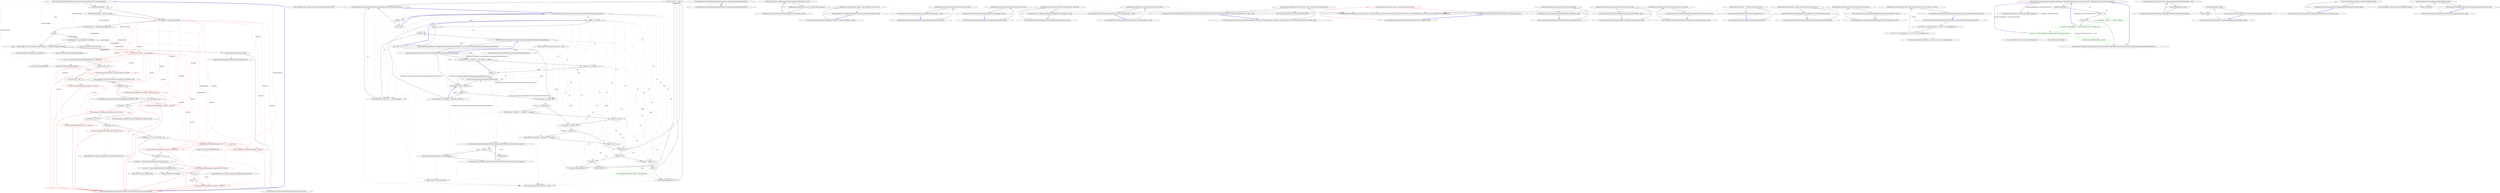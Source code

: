 digraph  {
n0 [cluster="Humanizer.DateHumanizeExtensions.Humanize(System.DateTime, bool, System.DateTime?)", label="Entry Humanizer.DateHumanizeExtensions.Humanize(System.DateTime, bool, System.DateTime?)", span="18-18"];
n1 [cluster="Humanizer.DateHumanizeExtensions.Humanize(System.DateTime, bool, System.DateTime?)", label="dateToCompareAgainst == null", span="20-20"];
n4 [cluster="Humanizer.DateHumanizeExtensions.Humanize(System.DateTime, bool, System.DateTime?)", label="var comparisonBase = dateToCompareAgainst.Value", span="24-24"];
n5 [cluster="Humanizer.DateHumanizeExtensions.Humanize(System.DateTime, bool, System.DateTime?)", label="!utcDate", span="26-26"];
n7 [cluster="Humanizer.DateHumanizeExtensions.Humanize(System.DateTime, bool, System.DateTime?)", label="input <= comparisonBase && comparisonBase.Subtract(input) < TimeSpan.FromMilliseconds(500)", span="29-29"];
n9 [cluster="Humanizer.DateHumanizeExtensions.Humanize(System.DateTime, bool, System.DateTime?)", color=red, community=0, label="2: var isFuture = input > comparisonBase", span="32-32"];
n10 [cluster="Humanizer.DateHumanizeExtensions.Humanize(System.DateTime, bool, System.DateTime?)", label="var ts = new TimeSpan(Math.Abs(comparisonBase.Ticks - input.Ticks))", span="33-33"];
n26 [cluster="Humanizer.DateHumanizeExtensions.Humanize(System.DateTime, bool, System.DateTime?)", color=red, community=0, label="8: comparisonBase.Date.AddMonths(isFuture ? 1 : -1) == input.Date", span="58-58"];
n2 [cluster="Humanizer.DateHumanizeExtensions.Humanize(System.DateTime, bool, System.DateTime?)", label="dateToCompareAgainst = DateTime.UtcNow", span="21-21"];
n3 [cluster="Humanizer.DateHumanizeExtensions.Humanize(System.DateTime, bool, System.DateTime?)", label="var formatter = Configurator.Formatter", span="23-23"];
n8 [cluster="Humanizer.DateHumanizeExtensions.Humanize(System.DateTime, bool, System.DateTime?)", label="return formatter.DateHumanize_Now();", span="30-30"];
n12 [cluster="Humanizer.DateHumanizeExtensions.Humanize(System.DateTime, bool, System.DateTime?)", color=red, community=0, label="2: return formatter.DateHumanize_Seconds(ts.Seconds, isFuture);", span="36-36"];
n14 [cluster="Humanizer.DateHumanizeExtensions.Humanize(System.DateTime, bool, System.DateTime?)", color=red, community=0, label="2: return formatter.DateHumanize_Minutes(1, isFuture);", span="39-39"];
n16 [cluster="Humanizer.DateHumanizeExtensions.Humanize(System.DateTime, bool, System.DateTime?)", color=red, community=0, label="8: return formatter.DateHumanize_Minutes(ts.Minutes, isFuture);", span="42-42"];
n18 [cluster="Humanizer.DateHumanizeExtensions.Humanize(System.DateTime, bool, System.DateTime?)", color=red, community=0, label="2: return formatter.DateHumanize_Hours(1, isFuture);", span="45-45"];
n20 [cluster="Humanizer.DateHumanizeExtensions.Humanize(System.DateTime, bool, System.DateTime?)", color=red, community=0, label="2: return formatter.DateHumanize_Hours(ts.Hours, isFuture);", span="48-48"];
n22 [cluster="Humanizer.DateHumanizeExtensions.Humanize(System.DateTime, bool, System.DateTime?)", color=red, community=0, label="2: return formatter.DateHumanize_Days(1, isFuture);", span="51-51"];
n24 [cluster="Humanizer.DateHumanizeExtensions.Humanize(System.DateTime, bool, System.DateTime?)", color=red, community=0, label="8: return formatter.DateHumanize_Days(ts.Days, isFuture);", span="54-54"];
n27 [cluster="Humanizer.DateHumanizeExtensions.Humanize(System.DateTime, bool, System.DateTime?)", color=red, community=0, label="2: return formatter.DateHumanize_Months(1, isFuture);", span="59-59"];
n28 [cluster="Humanizer.DateHumanizeExtensions.Humanize(System.DateTime, bool, System.DateTime?)", color=red, community=0, label="8: return formatter.DateHumanize_Days(ts.Days, isFuture);", span="61-61"];
n31 [cluster="Humanizer.DateHumanizeExtensions.Humanize(System.DateTime, bool, System.DateTime?)", color=red, community=0, label="2: return formatter.DateHumanize_Months(months, isFuture);", span="67-67"];
n35 [cluster="Humanizer.DateHumanizeExtensions.Humanize(System.DateTime, bool, System.DateTime?)", color=red, community=0, label="2: return formatter.DateHumanize_Years(years, isFuture);", span="72-72"];
n6 [cluster="Humanizer.DateHumanizeExtensions.Humanize(System.DateTime, bool, System.DateTime?)", label="comparisonBase = comparisonBase.ToLocalTime()", span="27-27"];
n37 [cluster="System.DateTime.ToLocalTime()", label="Entry System.DateTime.ToLocalTime()", span="0-0"];
n38 [cluster="System.DateTime.Subtract(System.DateTime)", label="Entry System.DateTime.Subtract(System.DateTime)", span="0-0"];
n39 [cluster="System.TimeSpan.FromMilliseconds(double)", label="Entry System.TimeSpan.FromMilliseconds(double)", span="0-0"];
n11 [cluster="Humanizer.DateHumanizeExtensions.Humanize(System.DateTime, bool, System.DateTime?)", label="ts.TotalSeconds < 60", span="35-35"];
n41 [cluster="System.TimeSpan.TimeSpan(long)", label="Entry System.TimeSpan.TimeSpan(long)", span="0-0"];
n42 [cluster="System.Math.Abs(long)", label="Entry System.Math.Abs(long)", span="0-0"];
n13 [cluster="Humanizer.DateHumanizeExtensions.Humanize(System.DateTime, bool, System.DateTime?)", label="ts.TotalSeconds < 120", span="38-38"];
n15 [cluster="Humanizer.DateHumanizeExtensions.Humanize(System.DateTime, bool, System.DateTime?)", label="ts.TotalMinutes < 45", span="41-41"];
n17 [cluster="Humanizer.DateHumanizeExtensions.Humanize(System.DateTime, bool, System.DateTime?)", label="ts.TotalMinutes < 90", span="44-44"];
n19 [cluster="Humanizer.DateHumanizeExtensions.Humanize(System.DateTime, bool, System.DateTime?)", label="ts.TotalHours < 24", span="47-47"];
n21 [cluster="Humanizer.DateHumanizeExtensions.Humanize(System.DateTime, bool, System.DateTime?)", label="ts.TotalHours < 48", span="50-50"];
n23 [cluster="Humanizer.DateHumanizeExtensions.Humanize(System.DateTime, bool, System.DateTime?)", label="ts.TotalDays < 28", span="53-53"];
n25 [cluster="Humanizer.DateHumanizeExtensions.Humanize(System.DateTime, bool, System.DateTime?)", label="ts.TotalDays >= 28 && ts.TotalDays < 30", span="56-56"];
n29 [cluster="Humanizer.DateHumanizeExtensions.Humanize(System.DateTime, bool, System.DateTime?)", label="ts.TotalDays < 345", span="64-64"];
n47 [cluster="System.DateTime.AddMonths(int)", label="Entry System.DateTime.AddMonths(int)", span="0-0"];
n30 [cluster="Humanizer.DateHumanizeExtensions.Humanize(System.DateTime, bool, System.DateTime?)", label="int months = Convert.ToInt32(Math.Floor(ts.TotalDays / 29.5))", span="66-66"];
n32 [cluster="Humanizer.DateHumanizeExtensions.Humanize(System.DateTime, bool, System.DateTime?)", label="int years = Convert.ToInt32(Math.Floor(ts.TotalDays / 365))", span="70-70"];
n49 [cluster="System.Math.Floor(double)", label="Entry System.Math.Floor(double)", span="0-0"];
n50 [cluster="System.Convert.ToInt32(double)", label="Entry System.Convert.ToInt32(double)", span="0-0"];
n33 [cluster="Humanizer.DateHumanizeExtensions.Humanize(System.DateTime, bool, System.DateTime?)", label="years == 0", span="71-71"];
n34 [cluster="Humanizer.DateHumanizeExtensions.Humanize(System.DateTime, bool, System.DateTime?)", label="years = 1", span="71-71"];
n36 [cluster="Humanizer.DateHumanizeExtensions.Humanize(System.DateTime, bool, System.DateTime?)", label="Exit Humanizer.DateHumanizeExtensions.Humanize(System.DateTime, bool, System.DateTime?)", span="18-18"];
n45 [cluster="Humanizer.Localisation.IFormatter.DateHumanize_Hours(int, bool)", label="Entry Humanizer.Localisation.IFormatter.DateHumanize_Hours(int, bool)", span="12-12"];
n44 [cluster="Humanizer.Localisation.IFormatter.DateHumanize_Minutes(int, bool)", label="Entry Humanizer.Localisation.IFormatter.DateHumanize_Minutes(int, bool)", span="11-11"];
n40 [cluster="Humanizer.Localisation.IFormatter.DateHumanize_Now()", label="Entry Humanizer.Localisation.IFormatter.DateHumanize_Now()", span="9-9"];
n48 [cluster="Humanizer.Localisation.IFormatter.DateHumanize_Months(int, bool)", label="Entry Humanizer.Localisation.IFormatter.DateHumanize_Months(int, bool)", span="14-14"];
n46 [cluster="Humanizer.Localisation.IFormatter.DateHumanize_Days(int, bool)", label="Entry Humanizer.Localisation.IFormatter.DateHumanize_Days(int, bool)", span="13-13"];
n43 [cluster="Humanizer.Localisation.IFormatter.DateHumanize_Seconds(int, bool)", label="Entry Humanizer.Localisation.IFormatter.DateHumanize_Seconds(int, bool)", span="10-10"];
n51 [cluster="Humanizer.Localisation.IFormatter.DateHumanize_Years(int, bool)", label="Entry Humanizer.Localisation.IFormatter.DateHumanize_Years(int, bool)", span="15-15"];
m0_41 [cluster="string.Join(string, System.Collections.Generic.IEnumerable<string>)", file="DateHumanizeTests.cs", label="Entry string.Join(string, System.Collections.Generic.IEnumerable<string>)", span="0-0"];
m0_15 [cluster="Humanizer.Localisation.NumberToWords.GermanNumberToWordsConverter.Convert(int)", file="DateHumanizeTests.cs", label="number %= 1000000", span="32-32"];
m0_16 [cluster="Humanizer.Localisation.NumberToWords.GermanNumberToWordsConverter.Convert(int)", file="DateHumanizeTests.cs", label="number > 0", span="33-33"];
m0_17 [cluster="Humanizer.Localisation.NumberToWords.GermanNumberToWordsConverter.Convert(int)", file="DateHumanizeTests.cs", label="parts.Add('' '')", span="34-34"];
m0_38 [cluster="System.Collections.Generic.List<T>.List()", file="DateHumanizeTests.cs", label="Entry System.Collections.Generic.List<T>.List()", span="0-0"];
m0_39 [cluster="Humanizer.Localisation.NumberToWords.GermanNumberToWordsConverter.Part(string, string, int)", file="DateHumanizeTests.cs", label="Entry Humanizer.Localisation.NumberToWords.GermanNumberToWordsConverter.Part(string, string, int)", span="73-73"];
m0_44 [cluster="Humanizer.Localisation.NumberToWords.GermanNumberToWordsConverter.Part(string, string, int)", file="DateHumanizeTests.cs", label="return string.Format(pluralFormat, Convert(number));", span="77-77"];
m0_42 [cluster="Humanizer.Localisation.NumberToWords.GermanNumberToWordsConverter.Part(string, string, int)", file="DateHumanizeTests.cs", label="number == 1", span="75-75"];
m0_43 [cluster="Humanizer.Localisation.NumberToWords.GermanNumberToWordsConverter.Part(string, string, int)", file="DateHumanizeTests.cs", label="return singular;", span="76-76"];
m0_45 [cluster="Humanizer.Localisation.NumberToWords.GermanNumberToWordsConverter.Part(string, string, int)", file="DateHumanizeTests.cs", label="Exit Humanizer.Localisation.NumberToWords.GermanNumberToWordsConverter.Part(string, string, int)", span="73-73"];
m0_18 [cluster="Humanizer.Localisation.NumberToWords.GermanNumberToWordsConverter.Convert(int)", file="DateHumanizeTests.cs", label="var thousands = number / 1000", span="37-37"];
m0_8 [cluster="Humanizer.Localisation.NumberToWords.GermanNumberToWordsConverter.Convert(int)", file="DateHumanizeTests.cs", label="parts.Add(Part(''{0} Milliarden'', ''eine Milliarde'', billions))", span="22-22"];
m0_9 [cluster="Humanizer.Localisation.NumberToWords.GermanNumberToWordsConverter.Convert(int)", file="DateHumanizeTests.cs", label="number %= 1000000000", span="23-23"];
m0_10 [cluster="Humanizer.Localisation.NumberToWords.GermanNumberToWordsConverter.Convert(int)", file="DateHumanizeTests.cs", label="number > 0", span="24-24"];
m0_12 [cluster="Humanizer.Localisation.NumberToWords.GermanNumberToWordsConverter.Convert(int)", file="DateHumanizeTests.cs", label="var millions = number / 1000000", span="28-28"];
m0_13 [cluster="Humanizer.Localisation.NumberToWords.GermanNumberToWordsConverter.Convert(int)", file="DateHumanizeTests.cs", label="millions > 0", span="29-29"];
m0_14 [cluster="Humanizer.Localisation.NumberToWords.GermanNumberToWordsConverter.Convert(int)", file="DateHumanizeTests.cs", label="parts.Add(Part(''{0} Millionen'', ''eine Million'', millions))", span="31-31"];
m0_40 [cluster="System.Collections.Generic.List<T>.Add(T)", file="DateHumanizeTests.cs", label="Entry System.Collections.Generic.List<T>.Add(T)", span="0-0"];
m0_4 [cluster="Humanizer.Localisation.NumberToWords.GermanNumberToWordsConverter.Convert(int)", file="DateHumanizeTests.cs", label="return string.Format(''minus {0}'', Convert(-number));", span="15-15"];
m0_3 [cluster="Humanizer.Localisation.NumberToWords.GermanNumberToWordsConverter.Convert(int)", file="DateHumanizeTests.cs", label="number < 0", span="14-14"];
m0_0 [cluster="Humanizer.Localisation.NumberToWords.GermanNumberToWordsConverter.Convert(int)", file="DateHumanizeTests.cs", label="Entry Humanizer.Localisation.NumberToWords.GermanNumberToWordsConverter.Convert(int)", span="9-9"];
m0_1 [cluster="Humanizer.Localisation.NumberToWords.GermanNumberToWordsConverter.Convert(int)", file="DateHumanizeTests.cs", label="number == 0", span="11-11"];
m0_2 [cluster="Humanizer.Localisation.NumberToWords.GermanNumberToWordsConverter.Convert(int)", file="DateHumanizeTests.cs", label="return ''null'';", span="12-12"];
m0_33 [cluster="Humanizer.Localisation.NumberToWords.GermanNumberToWordsConverter.Convert(int)", color=green, community=0, file="DateHumanizeTests.cs", label="3: parts.Add(string.Format(''{0}und'', UnitsMap[units]))", span="64-64"];
m0_31 [cluster="Humanizer.Localisation.NumberToWords.GermanNumberToWordsConverter.Convert(int)", file="DateHumanizeTests.cs", label="var units = number % 10", span="62-62"];
m0_5 [cluster="Humanizer.Tests.EnumHumanizeTests.CanHumanizeMembersWithoutDescriptionAttribute()", file="DateHumanizeTests.cs", label="Entry Humanizer.Tests.EnumHumanizeTests.CanHumanizeMembersWithoutDescriptionAttribute()", span="13-13"];
m0_32 [cluster="Humanizer.Localisation.NumberToWords.GermanNumberToWordsConverter.Convert(int)", file="DateHumanizeTests.cs", label="units > 0", span="63-63"];
m0_34 [cluster="Humanizer.Localisation.NumberToWords.GermanNumberToWordsConverter.Convert(int)", file="DateHumanizeTests.cs", label="parts.Add(TensMap[number / 10])", span="66-66"];
m0_21 [cluster="Humanizer.Localisation.NumberToWords.GermanNumberToWordsConverter.Convert(int)", file="DateHumanizeTests.cs", label="number %= 1000", span="41-41"];
m0_25 [cluster="Humanizer.Localisation.NumberToWords.GermanNumberToWordsConverter.Convert(int)", file="DateHumanizeTests.cs", label="number %= 100", span="48-48"];
m0_27 [cluster="Humanizer.Localisation.NumberToWords.GermanNumberToWordsConverter.Convert(int)", file="DateHumanizeTests.cs", label="number < 20", span="53-53"];
m0_6 [cluster="Humanizer.Tests.EnumHumanizeTests.CanHumanizeMembersWithoutDescriptionAttribute()", file="DateHumanizeTests.cs", label="Assert.Equal(EnumTestsResources.MemberWithoutDescriptionAttributeSentence, EnumUnderTest.MemberWithoutDescriptionAttribute.Humanize())", span="15-15"];
m0_11 [cluster="System.Enum.Humanize(Humanizer.LetterCasing)", file="DateHumanizeTests.cs", label="Entry System.Enum.Humanize(Humanizer.LetterCasing)", span="59-59"];
m0_20 [cluster="Humanizer.Localisation.NumberToWords.GermanNumberToWordsConverter.Convert(int)", file="DateHumanizeTests.cs", label="parts.Add(Part(''{0}tausend'', ''eintausend'', thousands))", span="40-40"];
m0_24 [cluster="Humanizer.Localisation.NumberToWords.GermanNumberToWordsConverter.Convert(int)", file="DateHumanizeTests.cs", label="parts.Add(Part(''{0}hundert'', ''einhundert'', hundreds))", span="47-47"];
m0_29 [cluster="Humanizer.Localisation.NumberToWords.GermanNumberToWordsConverter.Convert(int)", file="DateHumanizeTests.cs", label="parts.Add(UnitsMap[number])", span="56-56"];
m0_30 [cluster="Humanizer.Localisation.NumberToWords.GermanNumberToWordsConverter.Convert(int)", file="DateHumanizeTests.cs", label="parts.Add(''eins'')", span="58-58"];
m0_35 [cluster="Humanizer.Localisation.NumberToWords.GermanNumberToWordsConverter.Convert(int)", file="DateHumanizeTests.cs", label="return string.Join('''', parts);", span="70-70"];
m0_22 [cluster="Humanizer.Localisation.NumberToWords.GermanNumberToWordsConverter.Convert(int)", file="DateHumanizeTests.cs", label="var hundreds = number / 100", span="44-44"];
m0_26 [cluster="Humanizer.Localisation.NumberToWords.GermanNumberToWordsConverter.Convert(int)", file="DateHumanizeTests.cs", label="number > 0", span="51-51"];
m0_28 [cluster="Humanizer.Localisation.NumberToWords.GermanNumberToWordsConverter.Convert(int)", file="DateHumanizeTests.cs", label="number > 1", span="55-55"];
m0_7 [cluster="Humanizer.Tests.EnumHumanizeTests.CanHumanizeMembersWithoutDescriptionAttribute()", file="DateHumanizeTests.cs", label="Exit Humanizer.Tests.EnumHumanizeTests.CanHumanizeMembersWithoutDescriptionAttribute()", span="13-13"];
m0_19 [cluster="Humanizer.Localisation.NumberToWords.GermanNumberToWordsConverter.Convert(int)", file="DateHumanizeTests.cs", label="thousands > 0", span="38-38"];
m0_23 [cluster="Humanizer.Localisation.NumberToWords.GermanNumberToWordsConverter.Convert(int)", file="DateHumanizeTests.cs", label="hundreds > 0", span="45-45"];
m0_36 [cluster="Humanizer.Localisation.NumberToWords.GermanNumberToWordsConverter.Convert(int)", file="DateHumanizeTests.cs", label="Exit Humanizer.Localisation.NumberToWords.GermanNumberToWordsConverter.Convert(int)", span="9-9"];
m0_37 [cluster="string.Format(string, object)", file="DateHumanizeTests.cs", label="Entry string.Format(string, object)", span="0-0"];
m0_46 [file="DateHumanizeTests.cs", label="Humanizer.Localisation.NumberToWords.GermanNumberToWordsConverter", span=""];
m2_0 [cluster="Humanizer.Tests.DateHumanizeDefaultStrategyTests.DateHumanizeDefaultStrategyTests()", file="IFormatter.cs", label="Entry Humanizer.Tests.DateHumanizeDefaultStrategyTests.DateHumanizeDefaultStrategyTests()", span="10-10"];
m2_1 [cluster="Humanizer.Tests.DateHumanizeDefaultStrategyTests.DateHumanizeDefaultStrategyTests()", file="IFormatter.cs", label="Exit Humanizer.Tests.DateHumanizeDefaultStrategyTests.DateHumanizeDefaultStrategyTests()", span="10-10"];
m2_15 [cluster="Humanizer.Tests.DateHumanizeDefaultStrategyTests.HoursAgo(int, string)", file="IFormatter.cs", label="Entry Humanizer.Tests.DateHumanizeDefaultStrategyTests.HoursAgo(int, string)", span="66-66"];
m2_16 [cluster="Humanizer.Tests.DateHumanizeDefaultStrategyTests.HoursAgo(int, string)", file="IFormatter.cs", label="DateHumanize.Verify(expected, hours, TimeUnit.Hour, Tense.Past)", span="68-68"];
m2_17 [cluster="Humanizer.Tests.DateHumanizeDefaultStrategyTests.HoursAgo(int, string)", file="IFormatter.cs", label="Exit Humanizer.Tests.DateHumanizeDefaultStrategyTests.HoursAgo(int, string)", span="66-66"];
m2_12 [cluster="Humanizer.Tests.DateHumanizeDefaultStrategyTests.MinutesFromNow(int, string)", file="IFormatter.cs", label="Entry Humanizer.Tests.DateHumanizeDefaultStrategyTests.MinutesFromNow(int, string)", span="56-56"];
m2_13 [cluster="Humanizer.Tests.DateHumanizeDefaultStrategyTests.MinutesFromNow(int, string)", file="IFormatter.cs", label="DateHumanize.Verify(expected, minutes, TimeUnit.Minute, Tense.Future)", span="58-58"];
m2_14 [cluster="Humanizer.Tests.DateHumanizeDefaultStrategyTests.MinutesFromNow(int, string)", file="IFormatter.cs", label="Exit Humanizer.Tests.DateHumanizeDefaultStrategyTests.MinutesFromNow(int, string)", span="56-56"];
m2_30 [cluster="Humanizer.Tests.DateHumanizeDefaultStrategyTests.DaysFromNow(int, string)", file="IFormatter.cs", label="Entry Humanizer.Tests.DateHumanizeDefaultStrategyTests.DaysFromNow(int, string)", span="108-108"];
m2_31 [cluster="Humanizer.Tests.DateHumanizeDefaultStrategyTests.DaysFromNow(int, string)", file="IFormatter.cs", label="DateHumanize.Verify(expected, days, TimeUnit.Day, Tense.Future)", span="110-110"];
m2_32 [cluster="Humanizer.Tests.DateHumanizeDefaultStrategyTests.DaysFromNow(int, string)", file="IFormatter.cs", label="Exit Humanizer.Tests.DateHumanizeDefaultStrategyTests.DaysFromNow(int, string)", span="108-108"];
m2_39 [cluster="Humanizer.Tests.DateHumanizeDefaultStrategyTests.YearsAgo(int, string)", file="IFormatter.cs", label="Entry Humanizer.Tests.DateHumanizeDefaultStrategyTests.YearsAgo(int, string)", span="136-136"];
m2_40 [cluster="Humanizer.Tests.DateHumanizeDefaultStrategyTests.YearsAgo(int, string)", file="IFormatter.cs", label="DateHumanize.Verify(expected, years, TimeUnit.Year, Tense.Past)", span="138-138"];
m2_41 [cluster="Humanizer.Tests.DateHumanizeDefaultStrategyTests.YearsAgo(int, string)", file="IFormatter.cs", label="Exit Humanizer.Tests.DateHumanizeDefaultStrategyTests.YearsAgo(int, string)", span="136-136"];
m2_9 [cluster="Humanizer.Tests.DateHumanizeDefaultStrategyTests.MinutesAgo(int, string)", file="IFormatter.cs", label="Entry Humanizer.Tests.DateHumanizeDefaultStrategyTests.MinutesAgo(int, string)", span="44-44"];
m2_10 [cluster="Humanizer.Tests.DateHumanizeDefaultStrategyTests.MinutesAgo(int, string)", file="IFormatter.cs", label="DateHumanize.Verify(expected, minutes, TimeUnit.Minute, Tense.Past)", span="46-46"];
m2_11 [cluster="Humanizer.Tests.DateHumanizeDefaultStrategyTests.MinutesAgo(int, string)", file="IFormatter.cs", label="Exit Humanizer.Tests.DateHumanizeDefaultStrategyTests.MinutesAgo(int, string)", span="44-44"];
m2_42 [cluster="Humanizer.Tests.DateHumanizeDefaultStrategyTests.YearsFromNow(int, string)", file="IFormatter.cs", label="Entry Humanizer.Tests.DateHumanizeDefaultStrategyTests.YearsFromNow(int, string)", span="144-144"];
m2_43 [cluster="Humanizer.Tests.DateHumanizeDefaultStrategyTests.YearsFromNow(int, string)", file="IFormatter.cs", label="DateHumanize.Verify(expected, years, TimeUnit.Year, Tense.Future)", span="146-146"];
m2_44 [cluster="Humanizer.Tests.DateHumanizeDefaultStrategyTests.YearsFromNow(int, string)", file="IFormatter.cs", label="Exit Humanizer.Tests.DateHumanizeDefaultStrategyTests.YearsFromNow(int, string)", span="144-144"];
m2_48 [cluster="Humanizer.Tests.DateHumanizeDefaultStrategyTests.CanSpecifyCultureExplicitly(int, Humanizer.Localisation.TimeUnit, Humanizer.Localisation.Tense, string, string)", file="IFormatter.cs", label="Entry Humanizer.Tests.DateHumanizeDefaultStrategyTests.CanSpecifyCultureExplicitly(int, Humanizer.Localisation.TimeUnit, Humanizer.Localisation.Tense, string, string)", span="159-159"];
m2_49 [cluster="Humanizer.Tests.DateHumanizeDefaultStrategyTests.CanSpecifyCultureExplicitly(int, Humanizer.Localisation.TimeUnit, Humanizer.Localisation.Tense, string, string)", file="IFormatter.cs", label="DateHumanize.Verify(expected, unit, timeUnit, tense, culture: new CultureInfo(culture))", span="161-161"];
m2_50 [cluster="Humanizer.Tests.DateHumanizeDefaultStrategyTests.CanSpecifyCultureExplicitly(int, Humanizer.Localisation.TimeUnit, Humanizer.Localisation.Tense, string, string)", file="IFormatter.cs", label="Exit Humanizer.Tests.DateHumanizeDefaultStrategyTests.CanSpecifyCultureExplicitly(int, Humanizer.Localisation.TimeUnit, Humanizer.Localisation.Tense, string, string)", span="159-159"];
m2_2 [cluster="Humanizer.Tests.DateHumanizeDefaultStrategyTests.SecondsAgo(int, string)", file="IFormatter.cs", label="Entry Humanizer.Tests.DateHumanizeDefaultStrategyTests.SecondsAgo(int, string)", span="20-20"];
m2_3 [cluster="Humanizer.Tests.DateHumanizeDefaultStrategyTests.SecondsAgo(int, string)", color=red, community=0, file="IFormatter.cs", label="1: DateHumanize.Verify(expected, seconds, TimeUnit.Second, Tense.Past)", span="22-22"];
m2_4 [cluster="Humanizer.Tests.DateHumanizeDefaultStrategyTests.SecondsAgo(int, string)", file="IFormatter.cs", label="Exit Humanizer.Tests.DateHumanizeDefaultStrategyTests.SecondsAgo(int, string)", span="20-20"];
m2_26 [cluster="System.DateTime.DateTime(int, int, int, int, int, int, System.DateTimeKind)", file="IFormatter.cs", label="Entry System.DateTime.DateTime(int, int, int, int, int, int, System.DateTimeKind)", span="0-0"];
m2_27 [cluster="Humanizer.Tests.DateHumanizeDefaultStrategyTests.DaysAgo(int, string)", file="IFormatter.cs", label="Entry Humanizer.Tests.DateHumanizeDefaultStrategyTests.DaysAgo(int, string)", span="98-98"];
m2_28 [cluster="Humanizer.Tests.DateHumanizeDefaultStrategyTests.DaysAgo(int, string)", file="IFormatter.cs", label="DateHumanize.Verify(expected, days, TimeUnit.Day, Tense.Past)", span="100-100"];
m2_29 [cluster="Humanizer.Tests.DateHumanizeDefaultStrategyTests.DaysAgo(int, string)", file="IFormatter.cs", label="Exit Humanizer.Tests.DateHumanizeDefaultStrategyTests.DaysAgo(int, string)", span="98-98"];
m2_5 [cluster="Humanizer.Tests.DateHumanize.Verify(string, int, Humanizer.Localisation.TimeUnit, Humanizer.Localisation.Tense, double?, System.Globalization.CultureInfo, System.DateTime?, System.DateTime?)", file="IFormatter.cs", label="Entry Humanizer.Tests.DateHumanize.Verify(string, int, Humanizer.Localisation.TimeUnit, Humanizer.Localisation.Tense, double?, System.Globalization.CultureInfo, System.DateTime?, System.DateTime?)", span="34-34"];
m2_33 [cluster="Humanizer.Tests.DateHumanizeDefaultStrategyTests.MonthsAgo(int, string)", file="IFormatter.cs", label="Entry Humanizer.Tests.DateHumanizeDefaultStrategyTests.MonthsAgo(int, string)", span="118-118"];
m2_34 [cluster="Humanizer.Tests.DateHumanizeDefaultStrategyTests.MonthsAgo(int, string)", file="IFormatter.cs", label="DateHumanize.Verify(expected, months, TimeUnit.Month, Tense.Past)", span="120-120"];
m2_35 [cluster="Humanizer.Tests.DateHumanizeDefaultStrategyTests.MonthsAgo(int, string)", file="IFormatter.cs", label="Exit Humanizer.Tests.DateHumanizeDefaultStrategyTests.MonthsAgo(int, string)", span="118-118"];
m2_36 [cluster="Humanizer.Tests.DateHumanizeDefaultStrategyTests.MonthsFromNow(int, string)", file="IFormatter.cs", label="Entry Humanizer.Tests.DateHumanizeDefaultStrategyTests.MonthsFromNow(int, string)", span="128-128"];
m2_37 [cluster="Humanizer.Tests.DateHumanizeDefaultStrategyTests.MonthsFromNow(int, string)", file="IFormatter.cs", label="DateHumanize.Verify(expected, months, TimeUnit.Month, Tense.Future)", span="130-130"];
m2_38 [cluster="Humanizer.Tests.DateHumanizeDefaultStrategyTests.MonthsFromNow(int, string)", file="IFormatter.cs", label="Exit Humanizer.Tests.DateHumanizeDefaultStrategyTests.MonthsFromNow(int, string)", span="128-128"];
m2_45 [cluster="Humanizer.Tests.DateHumanizeDefaultStrategyTests.Now()", file="IFormatter.cs", label="Entry Humanizer.Tests.DateHumanizeDefaultStrategyTests.Now()", span="150-150"];
m2_46 [cluster="Humanizer.Tests.DateHumanizeDefaultStrategyTests.Now()", file="IFormatter.cs", label="DateHumanize.Verify(''now'', 0, TimeUnit.Year, Tense.Future)", span="152-152"];
m2_47 [cluster="Humanizer.Tests.DateHumanizeDefaultStrategyTests.Now()", file="IFormatter.cs", label="Exit Humanizer.Tests.DateHumanizeDefaultStrategyTests.Now()", span="150-150"];
m2_6 [cluster="Humanizer.Tests.DateHumanizeDefaultStrategyTests.SecondsFromNow(int, string)", file="IFormatter.cs", label="Entry Humanizer.Tests.DateHumanizeDefaultStrategyTests.SecondsFromNow(int, string)", span="30-30"];
m2_7 [cluster="Humanizer.Tests.DateHumanizeDefaultStrategyTests.SecondsFromNow(int, string)", file="IFormatter.cs", label="DateHumanize.Verify(expected, seconds, TimeUnit.Second, Tense.Future)", span="32-32"];
m2_8 [cluster="Humanizer.Tests.DateHumanizeDefaultStrategyTests.SecondsFromNow(int, string)", file="IFormatter.cs", label="Exit Humanizer.Tests.DateHumanizeDefaultStrategyTests.SecondsFromNow(int, string)", span="30-30"];
m2_18 [cluster="Humanizer.Tests.DateHumanizeDefaultStrategyTests.HoursFromNow(int, string)", file="IFormatter.cs", label="Entry Humanizer.Tests.DateHumanizeDefaultStrategyTests.HoursFromNow(int, string)", span="76-76"];
m2_19 [cluster="Humanizer.Tests.DateHumanizeDefaultStrategyTests.HoursFromNow(int, string)", file="IFormatter.cs", label="DateHumanize.Verify(expected, hours, TimeUnit.Hour, Tense.Future)", span="78-78"];
m2_20 [cluster="Humanizer.Tests.DateHumanizeDefaultStrategyTests.HoursFromNow(int, string)", file="IFormatter.cs", label="Exit Humanizer.Tests.DateHumanizeDefaultStrategyTests.HoursFromNow(int, string)", span="76-76"];
m2_51 [cluster="System.Globalization.CultureInfo.CultureInfo(string)", file="IFormatter.cs", label="Entry System.Globalization.CultureInfo.CultureInfo(string)", span="0-0"];
m2_21 [cluster="Humanizer.Tests.DateHumanizeDefaultStrategyTests.HoursFromNowNotTomorrow(int, string)", file="IFormatter.cs", label="Entry Humanizer.Tests.DateHumanizeDefaultStrategyTests.HoursFromNowNotTomorrow(int, string)", span="84-84"];
m2_22 [cluster="Humanizer.Tests.DateHumanizeDefaultStrategyTests.HoursFromNowNotTomorrow(int, string)", file="IFormatter.cs", label="var utcNow = new DateTime(2014, 6, 28, 9, 58, 22, DateTimeKind.Utc)", span="87-87"];
m2_24 [cluster="Humanizer.Tests.DateHumanizeDefaultStrategyTests.HoursFromNowNotTomorrow(int, string)", file="IFormatter.cs", label="DateHumanize.Verify(expected, hours, TimeUnit.Hour, Tense.Future, null, null, now, utcNow)", span="90-90"];
m2_23 [cluster="Humanizer.Tests.DateHumanizeDefaultStrategyTests.HoursFromNowNotTomorrow(int, string)", file="IFormatter.cs", label="var now = new DateTime(2014, 6, 28, 9, 58, 22, DateTimeKind.Local)", span="88-88"];
m2_25 [cluster="Humanizer.Tests.DateHumanizeDefaultStrategyTests.HoursFromNowNotTomorrow(int, string)", file="IFormatter.cs", label="Exit Humanizer.Tests.DateHumanizeDefaultStrategyTests.HoursFromNowNotTomorrow(int, string)", span="84-84"];
m3_9 [cluster="Humanizer.Localisation.ResourceKeys.ValidateRange(int)", file="ResourceKeys.DateHumanize.cs", label="Entry Humanizer.Localisation.ResourceKeys.ValidateRange(int)", span="9-9"];
m3_6 [cluster="Humanizer.Localisation.ResourceKeys.DateHumanize.GetResourceKey(Humanizer.Localisation.TimeUnit, Humanizer.Localisation.TimeUnitTense, int)", color=green, community=0, file="ResourceKeys.DateHumanize.cs", label="4: var unit = timeUnit.ToString().ToQuantity(count, ShowQuantityAs.None)", span="36-36"];
m3_0 [cluster="Humanizer.Localisation.ResourceKeys.DateHumanize.GetResourceKey(Humanizer.Localisation.TimeUnit, Humanizer.Localisation.TimeUnitTense, int)", file="ResourceKeys.DateHumanize.cs", label="Entry Humanizer.Localisation.ResourceKeys.DateHumanize.GetResourceKey(Humanizer.Localisation.TimeUnit, Humanizer.Localisation.TimeUnitTense, int)", span="27-27"];
m3_1 [cluster="Humanizer.Localisation.ResourceKeys.DateHumanize.GetResourceKey(Humanizer.Localisation.TimeUnit, Humanizer.Localisation.TimeUnitTense, int)", file="ResourceKeys.DateHumanize.cs", label="ValidateRange(count)", span="29-29"];
m3_2 [cluster="Humanizer.Localisation.ResourceKeys.DateHumanize.GetResourceKey(Humanizer.Localisation.TimeUnit, Humanizer.Localisation.TimeUnitTense, int)", file="ResourceKeys.DateHumanize.cs", label="count == 0", span="31-31"];
m3_4 [cluster="Humanizer.Localisation.ResourceKeys.DateHumanize.GetResourceKey(Humanizer.Localisation.TimeUnit, Humanizer.Localisation.TimeUnitTense, int)", color=green, community=0, file="ResourceKeys.DateHumanize.cs", label="4: var singularity = count == 1 ? Single : Multiple", span="34-34"];
m3_3 [cluster="Humanizer.Localisation.ResourceKeys.DateHumanize.GetResourceKey(Humanizer.Localisation.TimeUnit, Humanizer.Localisation.TimeUnitTense, int)", file="ResourceKeys.DateHumanize.cs", label="return Now;", span="32-32"];
m3_5 [cluster="Humanizer.Localisation.ResourceKeys.DateHumanize.GetResourceKey(Humanizer.Localisation.TimeUnit, Humanizer.Localisation.TimeUnitTense, int)", color=green, community=0, file="ResourceKeys.DateHumanize.cs", label="4: var tense = timeUnitTense == TimeUnitTense.Future ? FromNow : Ago", span="35-35"];
m3_7 [cluster="string.FormatWith(params object[])", color=green, community=0, file="ResourceKeys.DateHumanize.cs", label="4: Entry string.FormatWith(params object[])", span="15-15"];
m3_8 [cluster="Humanizer.Localisation.ResourceKeys.DateHumanize.GetResourceKey(Humanizer.Localisation.TimeUnit, Humanizer.Localisation.TimeUnitTense, int)", file="ResourceKeys.DateHumanize.cs", label="Exit Humanizer.Localisation.ResourceKeys.DateHumanize.GetResourceKey(Humanizer.Localisation.TimeUnit, Humanizer.Localisation.TimeUnitTense, int)", span="27-27"];
m3_10 [cluster="System.Enum.ToString()", file="ResourceKeys.DateHumanize.cs", label="Entry System.Enum.ToString()", span="0-0"];
m3_11 [cluster="string.ToQuantity(int, Humanizer.ShowQuantityAs)", file="ResourceKeys.DateHumanize.cs", label="Entry string.ToQuantity(int, Humanizer.ShowQuantityAs)", span="25-25"];
m4_4 [cluster="Humanizer.Tests.ResourceKeyTests.TimeSpanHumanizeKeysGeneration(string, string)", file="ResourceKeyTests.cs", label="Entry Humanizer.Tests.ResourceKeyTests.TimeSpanHumanizeKeysGeneration(string, string)", span="18-18"];
m4_5 [cluster="Humanizer.Tests.ResourceKeyTests.TimeSpanHumanizeKeysGeneration(string, string)", file="ResourceKeyTests.cs", label="Assert.Equal(expected, actual)", span="20-20"];
m4_6 [cluster="Humanizer.Tests.ResourceKeyTests.TimeSpanHumanizeKeysGeneration(string, string)", file="ResourceKeyTests.cs", label="Exit Humanizer.Tests.ResourceKeyTests.TimeSpanHumanizeKeysGeneration(string, string)", span="18-18"];
m4_11 [cluster="Unk.NotNull", file="ResourceKeyTests.cs", label="Entry Unk.NotNull", span=""];
m4_12 [cluster="Humanizer.Tests.ResourceKeyTests.TimeSpanHumanizeKeysExistence(string, string)", file="ResourceKeyTests.cs", label="Entry Humanizer.Tests.ResourceKeyTests.TimeSpanHumanizeKeysExistence(string, string)", span="32-32"];
m4_13 [cluster="Humanizer.Tests.ResourceKeyTests.TimeSpanHumanizeKeysExistence(string, string)", file="ResourceKeyTests.cs", label="Assert.NotNull(Resources.GetResource(generatedResourceKey))", span="34-34"];
m4_14 [cluster="Humanizer.Tests.ResourceKeyTests.TimeSpanHumanizeKeysExistence(string, string)", file="ResourceKeyTests.cs", label="Exit Humanizer.Tests.ResourceKeyTests.TimeSpanHumanizeKeysExistence(string, string)", span="32-32"];
m4_0 [cluster="Humanizer.Tests.ResourceKeyTests.DateHumanizeKeysGeneration(string, string)", file="ResourceKeyTests.cs", label="Entry Humanizer.Tests.ResourceKeyTests.DateHumanizeKeysGeneration(string, string)", span="11-11"];
m4_1 [cluster="Humanizer.Tests.ResourceKeyTests.DateHumanizeKeysGeneration(string, string)", file="ResourceKeyTests.cs", label="Assert.Equal(expected, actual)", span="13-13"];
m4_2 [cluster="Humanizer.Tests.ResourceKeyTests.DateHumanizeKeysGeneration(string, string)", file="ResourceKeyTests.cs", label="Exit Humanizer.Tests.ResourceKeyTests.DateHumanizeKeysGeneration(string, string)", span="11-11"];
m4_10 [cluster="Humanizer.Localisation.Resources.GetResource(string)", file="ResourceKeyTests.cs", label="Entry Humanizer.Localisation.Resources.GetResource(string)", span="16-16"];
m4_3 [cluster="Unk.Equal", file="ResourceKeyTests.cs", label="Entry Unk.Equal", span=""];
m4_7 [cluster="Humanizer.Tests.ResourceKeyTests.DateHumanizeKeysExistence(string, string)", file="ResourceKeyTests.cs", label="Entry Humanizer.Tests.ResourceKeyTests.DateHumanizeKeysExistence(string, string)", span="25-25"];
m4_8 [cluster="Humanizer.Tests.ResourceKeyTests.DateHumanizeKeysExistence(string, string)", file="ResourceKeyTests.cs", label="Assert.NotNull(Resources.GetResource(generatedResourceKey))", span="27-27"];
m4_9 [cluster="Humanizer.Tests.ResourceKeyTests.DateHumanizeKeysExistence(string, string)", file="ResourceKeyTests.cs", label="Exit Humanizer.Tests.ResourceKeyTests.DateHumanizeKeysExistence(string, string)", span="25-25"];
n0 -> n1  [key=0, style=solid];
n0 -> n4  [color=darkseagreen4, key=1, label="System.DateTime?", style=dashed];
n0 -> n5  [color=darkseagreen4, key=1, label=bool, style=dashed];
n0 -> n7  [color=darkseagreen4, key=1, label="System.DateTime", style=dashed];
n0 -> n9  [color=red, key=1, label="System.DateTime", style=dashed];
n0 -> n10  [color=darkseagreen4, key=1, label="System.DateTime", style=dashed];
n0 -> n26  [color=red, key=1, label="System.DateTime", style=dashed];
n1 -> n2  [key=0, style=solid];
n1 -> n3  [key=0, style=solid];
n4 -> n5  [key=0, style=solid];
n4 -> n6  [color=darkseagreen4, key=1, label=comparisonBase, style=dashed];
n4 -> n7  [color=darkseagreen4, key=1, label=comparisonBase, style=dashed];
n4 -> n9  [color=red, key=1, label=comparisonBase, style=dashed];
n4 -> n10  [color=darkseagreen4, key=1, label=comparisonBase, style=dashed];
n4 -> n26  [color=red, key=1, label=comparisonBase, style=dashed];
n5 -> n6  [key=0, style=solid];
n5 -> n7  [key=0, style=solid];
n7 -> n8  [key=0, style=solid];
n7 -> n9  [color=red, key=0, style=solid];
n7 -> n38  [key=2, style=dotted];
n7 -> n39  [key=2, style=dotted];
n9 -> n10  [color=red, key=0, style=solid];
n9 -> n12  [color=red, key=1, label=isFuture, style=dashed];
n9 -> n14  [color=red, key=1, label=isFuture, style=dashed];
n9 -> n16  [color=red, key=1, label=isFuture, style=dashed];
n9 -> n18  [color=red, key=1, label=isFuture, style=dashed];
n9 -> n20  [color=red, key=1, label=isFuture, style=dashed];
n9 -> n22  [color=red, key=1, label=isFuture, style=dashed];
n9 -> n24  [color=red, key=1, label=isFuture, style=dashed];
n9 -> n26  [color=red, key=1, label=isFuture, style=dashed];
n9 -> n27  [color=red, key=1, label=isFuture, style=dashed];
n9 -> n28  [color=red, key=1, label=isFuture, style=dashed];
n9 -> n31  [color=red, key=1, label=isFuture, style=dashed];
n9 -> n35  [color=red, key=1, label=isFuture, style=dashed];
n10 -> n11  [key=0, style=solid];
n10 -> n41  [key=2, style=dotted];
n10 -> n42  [key=2, style=dotted];
n26 -> n27  [color=red, key=0, style=solid];
n26 -> n28  [color=red, key=0, style=solid];
n26 -> n47  [color=red, key=2, style=dotted];
n2 -> n3  [key=0, style=solid];
n2 -> n4  [color=darkseagreen4, key=1, label="System.DateTime?", style=dashed];
n3 -> n4  [key=0, style=solid];
n3 -> n8  [color=darkseagreen4, key=1, label=formatter, style=dashed];
n3 -> n12  [color=red, key=1, label=formatter, style=dashed];
n3 -> n14  [color=red, key=1, label=formatter, style=dashed];
n3 -> n16  [color=red, key=1, label=formatter, style=dashed];
n3 -> n18  [color=red, key=1, label=formatter, style=dashed];
n3 -> n20  [color=red, key=1, label=formatter, style=dashed];
n3 -> n22  [color=red, key=1, label=formatter, style=dashed];
n3 -> n24  [color=red, key=1, label=formatter, style=dashed];
n3 -> n27  [color=red, key=1, label=formatter, style=dashed];
n3 -> n28  [color=red, key=1, label=formatter, style=dashed];
n3 -> n31  [color=red, key=1, label=formatter, style=dashed];
n3 -> n35  [color=red, key=1, label=formatter, style=dashed];
n8 -> n36  [key=0, style=solid];
n8 -> n40  [key=2, style=dotted];
n12 -> n36  [color=red, key=0, style=solid];
n12 -> n43  [color=red, key=2, style=dotted];
n12 -> n12  [color=red, key=1, label=ts, style=dashed];
n12 -> n13  [color=red, key=1, label=ts, style=dashed];
n14 -> n36  [color=red, key=0, style=solid];
n14 -> n44  [color=red, key=2, style=dotted];
n16 -> n36  [color=red, key=0, style=solid];
n16 -> n44  [color=red, key=2, style=dotted];
n16 -> n16  [color=red, key=1, label=ts, style=dashed];
n16 -> n17  [color=red, key=1, label=ts, style=dashed];
n18 -> n36  [color=red, key=0, style=solid];
n18 -> n45  [color=red, key=2, style=dotted];
n20 -> n36  [color=red, key=0, style=solid];
n20 -> n45  [color=red, key=2, style=dotted];
n20 -> n20  [color=red, key=1, label=ts, style=dashed];
n20 -> n21  [color=red, key=1, label=ts, style=dashed];
n22 -> n36  [color=red, key=0, style=solid];
n22 -> n46  [color=red, key=2, style=dotted];
n24 -> n36  [color=red, key=0, style=solid];
n24 -> n46  [color=red, key=2, style=dotted];
n24 -> n24  [color=red, key=1, label=ts, style=dashed];
n24 -> n25  [color=red, key=1, label=ts, style=dashed];
n27 -> n36  [color=red, key=0, style=solid];
n27 -> n48  [color=red, key=2, style=dotted];
n28 -> n36  [color=red, key=0, style=solid];
n28 -> n46  [color=red, key=2, style=dotted];
n28 -> n28  [color=red, key=1, label=ts, style=dashed];
n28 -> n29  [color=red, key=1, label=ts, style=dashed];
n31 -> n36  [color=red, key=0, style=solid];
n31 -> n48  [color=red, key=2, style=dotted];
n35 -> n36  [color=red, key=0, style=solid];
n35 -> n51  [color=red, key=2, style=dotted];
n6 -> n7  [key=0, style=solid];
n6 -> n37  [key=2, style=dotted];
n6 -> n6  [color=darkseagreen4, key=1, label=comparisonBase, style=dashed];
n6 -> n9  [color=red, key=1, label=comparisonBase, style=dashed];
n6 -> n10  [color=darkseagreen4, key=1, label=comparisonBase, style=dashed];
n6 -> n26  [color=red, key=1, label=comparisonBase, style=dashed];
n11 -> n12  [color=red, key=0, style=solid];
n11 -> n13  [key=0, style=solid];
n11 -> n11  [color=darkseagreen4, key=1, label=ts, style=dashed];
n13 -> n14  [color=red, key=0, style=solid];
n13 -> n15  [key=0, style=solid];
n13 -> n13  [color=darkseagreen4, key=1, label=ts, style=dashed];
n15 -> n16  [color=red, key=0, style=solid];
n15 -> n17  [key=0, style=solid];
n15 -> n15  [color=darkseagreen4, key=1, label=ts, style=dashed];
n17 -> n18  [color=red, key=0, style=solid];
n17 -> n19  [key=0, style=solid];
n17 -> n17  [color=darkseagreen4, key=1, label=ts, style=dashed];
n19 -> n20  [color=red, key=0, style=solid];
n19 -> n21  [key=0, style=solid];
n19 -> n19  [color=darkseagreen4, key=1, label=ts, style=dashed];
n21 -> n22  [color=red, key=0, style=solid];
n21 -> n23  [key=0, style=solid];
n21 -> n21  [color=darkseagreen4, key=1, label=ts, style=dashed];
n23 -> n24  [color=red, key=0, style=solid];
n23 -> n25  [key=0, style=solid];
n23 -> n23  [color=darkseagreen4, key=1, label=ts, style=dashed];
n25 -> n26  [color=red, key=0, style=solid];
n25 -> n29  [key=0, style=solid];
n25 -> n25  [color=darkseagreen4, key=1, label=ts, style=dashed];
n25 -> n28  [color=red, key=1, label=ts, style=dashed];
n29 -> n30  [key=0, style=solid];
n29 -> n32  [key=0, style=solid];
n29 -> n29  [color=darkseagreen4, key=1, label=ts, style=dashed];
n30 -> n31  [color=red, key=0, style=solid];
n30 -> n49  [key=2, style=dotted];
n30 -> n50  [key=2, style=dotted];
n30 -> n30  [color=darkseagreen4, key=1, label=ts, style=dashed];
n30 -> n32  [color=darkseagreen4, key=1, label=ts, style=dashed];
n32 -> n33  [key=0, style=solid];
n32 -> n49  [key=2, style=dotted];
n32 -> n50  [key=2, style=dotted];
n32 -> n32  [color=darkseagreen4, key=1, label=ts, style=dashed];
n32 -> n35  [color=red, key=1, label=years, style=dashed];
n33 -> n34  [key=0, style=solid];
n33 -> n35  [color=red, key=0, style=solid];
n34 -> n35  [color=red, key=0, style=solid];
n36 -> n0  [color=blue, key=0, style=bold];
m0_15 -> m0_16  [key=0, style=solid];
m0_15 -> m0_31  [color=darkseagreen4, key=1, label=int, style=dashed];
m0_15 -> m0_34  [color=darkseagreen4, key=1, label=int, style=dashed];
m0_15 -> m0_15  [color=darkseagreen4, key=1, label=int, style=dashed];
m0_15 -> m0_18  [color=darkseagreen4, key=1, label=int, style=dashed];
m0_15 -> m0_21  [color=darkseagreen4, key=1, label=int, style=dashed];
m0_15 -> m0_22  [color=darkseagreen4, key=1, label=int, style=dashed];
m0_15 -> m0_25  [color=darkseagreen4, key=1, label=int, style=dashed];
m0_15 -> m0_26  [color=darkseagreen4, key=1, label=int, style=dashed];
m0_15 -> m0_27  [color=darkseagreen4, key=1, label=int, style=dashed];
m0_15 -> m0_28  [color=darkseagreen4, key=1, label=int, style=dashed];
m0_15 -> m0_29  [color=darkseagreen4, key=1, label=int, style=dashed];
m0_16 -> m0_17  [key=0, style=solid];
m0_16 -> m0_18  [key=2, style=dotted];
m0_16 -> m0_3  [key=2, style=dotted];
m0_16 -> m0_4  [key=2, style=dotted];
m0_17 -> m0_15  [color=blue, key=0, style=bold];
m0_17 -> m0_40  [key=2, style=dotted];
m0_17 -> m0_18  [key=0, style=solid];
m0_39 -> m0_44  [color=darkseagreen4, key=1, label=string, style=dashed];
m0_39 -> m0_42  [key=0, style=solid];
m0_39 -> m0_43  [color=darkseagreen4, key=1, label=string, style=dashed];
m0_44 -> m0_37  [key=2, style=dotted];
m0_44 -> m0_0  [key=2, style=dotted];
m0_44 -> m0_45  [key=0, style=solid];
m0_42 -> m0_44  [key=0, style=solid];
m0_42 -> m0_43  [key=0, style=solid];
m0_43 -> m0_45  [key=0, style=solid];
m0_45 -> m0_39  [color=blue, key=0, style=bold];
m0_18 -> m0_20  [color=darkseagreen4, key=1, label=thousands, style=dashed];
m0_18 -> m0_19  [key=0, style=solid];
m0_8 -> m0_9  [key=0, style=solid];
m0_8 -> m0_40  [key=2, style=dotted];
m0_8 -> m0_39  [key=2, style=dotted];
m0_9 -> m0_10  [key=0, style=solid];
m0_9 -> m0_11  [key=2, style=dotted];
m0_9 -> m0_4  [key=2, style=dotted];
m0_9 -> m0_31  [color=darkseagreen4, key=1, label=int, style=dashed];
m0_9 -> m0_34  [color=darkseagreen4, key=1, label=int, style=dashed];
m0_9 -> m0_9  [color=darkseagreen4, key=1, label=int, style=dashed];
m0_9 -> m0_12  [color=darkseagreen4, key=1, label=int, style=dashed];
m0_9 -> m0_15  [color=darkseagreen4, key=1, label=int, style=dashed];
m0_9 -> m0_18  [color=darkseagreen4, key=1, label=int, style=dashed];
m0_9 -> m0_21  [color=darkseagreen4, key=1, label=int, style=dashed];
m0_9 -> m0_22  [color=darkseagreen4, key=1, label=int, style=dashed];
m0_9 -> m0_25  [color=darkseagreen4, key=1, label=int, style=dashed];
m0_9 -> m0_26  [color=darkseagreen4, key=1, label=int, style=dashed];
m0_9 -> m0_27  [color=darkseagreen4, key=1, label=int, style=dashed];
m0_9 -> m0_28  [color=darkseagreen4, key=1, label=int, style=dashed];
m0_9 -> m0_29  [color=darkseagreen4, key=1, label=int, style=dashed];
m0_10 -> m0_8  [color=blue, key=0, style=bold];
m0_10 -> m0_11  [key=0, style=solid];
m0_10 -> m0_12  [key=0, style=solid];
m0_12 -> m0_13  [key=0, style=solid];
m0_12 -> m0_14  [color=darkseagreen4, key=1, label=millions, style=dashed];
m0_13 -> m0_14  [key=0, style=solid];
m0_13 -> m0_11  [key=2, style=dotted];
m0_13 -> m0_4  [key=2, style=dotted];
m0_13 -> m0_18  [key=0, style=solid];
m0_14 -> m0_12  [color=blue, key=0, style=bold];
m0_14 -> m0_40  [key=2, style=dotted];
m0_14 -> m0_15  [key=0, style=solid];
m0_14 -> m0_39  [key=2, style=dotted];
m0_4 -> m0_37  [key=2, style=dotted];
m0_4 -> m0_0  [key=2, style=dotted];
m0_4 -> m0_36  [key=0, style=solid];
m0_3 -> m0_5  [key=0, style=solid];
m0_3 -> m0_4  [key=0, style=solid];
m0_0 -> m0_1  [key=0, style=solid];
m0_0 -> m0_31  [color=darkseagreen4, key=1, label=int, style=dashed];
m0_0 -> m0_34  [color=darkseagreen4, key=1, label=int, style=dashed];
m0_0 -> m0_3  [color=darkseagreen4, key=1, label=int, style=dashed];
m0_0 -> m0_4  [color=darkseagreen4, key=1, label=int, style=dashed];
m0_0 -> m0_6  [color=darkseagreen4, key=1, label=int, style=dashed];
m0_0 -> m0_9  [color=darkseagreen4, key=1, label=int, style=dashed];
m0_0 -> m0_12  [color=darkseagreen4, key=1, label=int, style=dashed];
m0_0 -> m0_15  [color=darkseagreen4, key=1, label=int, style=dashed];
m0_0 -> m0_18  [color=darkseagreen4, key=1, label=int, style=dashed];
m0_0 -> m0_21  [color=darkseagreen4, key=1, label=int, style=dashed];
m0_0 -> m0_22  [color=darkseagreen4, key=1, label=int, style=dashed];
m0_0 -> m0_25  [color=darkseagreen4, key=1, label=int, style=dashed];
m0_0 -> m0_26  [color=darkseagreen4, key=1, label=int, style=dashed];
m0_0 -> m0_27  [color=darkseagreen4, key=1, label=int, style=dashed];
m0_0 -> m0_28  [color=darkseagreen4, key=1, label=int, style=dashed];
m0_0 -> m0_29  [color=darkseagreen4, key=1, label=int, style=dashed];
m0_1 -> m0_2  [key=0, style=solid];
m0_1 -> m0_3  [key=2, style=dotted];
m0_1 -> m0_4  [key=2, style=dotted];
m0_2 -> m0_0  [color=blue, key=0, style=bold];
m0_2 -> m0_36  [key=0, style=solid];
m0_33 -> m0_34  [color=green, key=0, style=solid];
m0_33 -> m0_37  [color=green, key=2, style=dotted];
m0_33 -> m0_40  [color=green, key=2, style=dotted];
m0_31 -> m0_33  [color=green, key=1, label=units, style=dashed];
m0_31 -> m0_32  [key=0, style=solid];
m0_5 -> m0_33  [color=green, key=1, label=parts, style=dashed];
m0_5 -> m0_6  [key=0, style=solid];
m0_5 -> m0_38  [key=2, style=dotted];
m0_5 -> m0_8  [color=darkseagreen4, key=1, label=parts, style=dashed];
m0_5 -> m0_11  [color=darkseagreen4, key=1, label=parts, style=dashed];
m0_5 -> m0_14  [color=darkseagreen4, key=1, label=parts, style=dashed];
m0_5 -> m0_17  [color=darkseagreen4, key=1, label=parts, style=dashed];
m0_5 -> m0_20  [color=darkseagreen4, key=1, label=parts, style=dashed];
m0_5 -> m0_24  [color=darkseagreen4, key=1, label=parts, style=dashed];
m0_5 -> m0_29  [color=darkseagreen4, key=1, label=parts, style=dashed];
m0_5 -> m0_30  [color=darkseagreen4, key=1, label=parts, style=dashed];
m0_5 -> m0_34  [color=darkseagreen4, key=1, label=parts, style=dashed];
m0_5 -> m0_35  [color=darkseagreen4, key=1, label=parts, style=dashed];
m0_32 -> m0_33  [color=green, key=0, style=solid];
m0_32 -> m0_34  [key=0, style=solid];
m0_34 -> m0_35  [key=0, style=solid];
m0_34 -> m0_40  [key=2, style=dotted];
m0_21 -> m0_31  [color=darkseagreen4, key=1, label=int, style=dashed];
m0_21 -> m0_34  [color=darkseagreen4, key=1, label=int, style=dashed];
m0_21 -> m0_21  [color=darkseagreen4, key=1, label=int, style=dashed];
m0_21 -> m0_22  [key=0, style=solid];
m0_21 -> m0_25  [color=darkseagreen4, key=1, label=int, style=dashed];
m0_21 -> m0_26  [color=darkseagreen4, key=1, label=int, style=dashed];
m0_21 -> m0_27  [color=darkseagreen4, key=1, label=int, style=dashed];
m0_21 -> m0_28  [color=darkseagreen4, key=1, label=int, style=dashed];
m0_21 -> m0_29  [color=darkseagreen4, key=1, label=int, style=dashed];
m0_25 -> m0_31  [color=darkseagreen4, key=1, label=int, style=dashed];
m0_25 -> m0_34  [color=darkseagreen4, key=1, label=int, style=dashed];
m0_25 -> m0_25  [color=darkseagreen4, key=1, label=int, style=dashed];
m0_25 -> m0_26  [key=0, style=solid];
m0_25 -> m0_27  [color=darkseagreen4, key=1, label=int, style=dashed];
m0_25 -> m0_28  [color=darkseagreen4, key=1, label=int, style=dashed];
m0_25 -> m0_29  [color=darkseagreen4, key=1, label=int, style=dashed];
m0_27 -> m0_31  [key=0, style=solid];
m0_27 -> m0_28  [key=0, style=solid];
m0_6 -> m0_7  [key=0, style=solid];
m0_6 -> m0_8  [color=darkseagreen4, key=1, label=billions, style=dashed];
m0_6 -> m0_3  [key=2, style=dotted];
m0_6 -> m0_4  [key=2, style=dotted];
m0_11 -> m0_40  [key=2, style=dotted];
m0_11 -> m0_12  [key=0, style=solid];
m0_20 -> m0_40  [key=2, style=dotted];
m0_20 -> m0_21  [key=0, style=solid];
m0_20 -> m0_39  [key=2, style=dotted];
m0_24 -> m0_40  [key=2, style=dotted];
m0_24 -> m0_25  [key=0, style=solid];
m0_24 -> m0_39  [key=2, style=dotted];
m0_29 -> m0_40  [key=2, style=dotted];
m0_29 -> m0_35  [key=0, style=solid];
m0_30 -> m0_40  [key=2, style=dotted];
m0_30 -> m0_35  [key=0, style=solid];
m0_35 -> m0_36  [key=0, style=solid];
m0_35 -> m0_41  [key=2, style=dotted];
m0_22 -> m0_24  [color=darkseagreen4, key=1, label=hundreds, style=dashed];
m0_22 -> m0_23  [key=0, style=solid];
m0_26 -> m0_27  [key=0, style=solid];
m0_26 -> m0_35  [key=0, style=solid];
m0_28 -> m0_29  [key=0, style=solid];
m0_28 -> m0_30  [key=0, style=solid];
m0_7 -> m0_8  [key=0, style=solid];
m0_7 -> m0_12  [key=0, style=solid];
m0_7 -> m0_5  [color=blue, key=0, style=bold];
m0_19 -> m0_20  [key=0, style=solid];
m0_19 -> m0_22  [key=0, style=solid];
m0_23 -> m0_24  [key=0, style=solid];
m0_23 -> m0_26  [key=0, style=solid];
m0_36 -> m0_0  [color=blue, key=0, style=bold];
m0_46 -> m0_8  [color=darkseagreen4, key=1, label="Humanizer.Localisation.NumberToWords.GermanNumberToWordsConverter", style=dashed];
m0_46 -> m0_14  [color=darkseagreen4, key=1, label="Humanizer.Localisation.NumberToWords.GermanNumberToWordsConverter", style=dashed];
m0_46 -> m0_20  [color=darkseagreen4, key=1, label="Humanizer.Localisation.NumberToWords.GermanNumberToWordsConverter", style=dashed];
m0_46 -> m0_24  [color=darkseagreen4, key=1, label="Humanizer.Localisation.NumberToWords.GermanNumberToWordsConverter", style=dashed];
m0_46 -> m0_4  [color=darkseagreen4, key=1, label="Humanizer.Localisation.NumberToWords.GermanNumberToWordsConverter", style=dashed];
m0_46 -> m0_44  [color=darkseagreen4, key=1, label="Humanizer.Localisation.NumberToWords.GermanNumberToWordsConverter", style=dashed];
m2_0 -> m2_1  [key=0, style=solid];
m2_1 -> m2_0  [color=blue, key=0, style=bold];
m2_15 -> m2_16  [key=0, style=solid];
m2_16 -> m2_17  [key=0, style=solid];
m2_16 -> m2_5  [key=2, style=dotted];
m2_17 -> m2_15  [color=blue, key=0, style=bold];
m2_12 -> m2_13  [key=0, style=solid];
m2_13 -> m2_14  [key=0, style=solid];
m2_13 -> m2_5  [key=2, style=dotted];
m2_14 -> m2_12  [color=blue, key=0, style=bold];
m2_30 -> m2_31  [key=0, style=solid];
m2_31 -> m2_32  [key=0, style=solid];
m2_31 -> m2_5  [key=2, style=dotted];
m2_32 -> m2_30  [color=blue, key=0, style=bold];
m2_39 -> m2_40  [key=0, style=solid];
m2_40 -> m2_41  [key=0, style=solid];
m2_40 -> m2_5  [key=2, style=dotted];
m2_41 -> m2_39  [color=blue, key=0, style=bold];
m2_9 -> m2_10  [key=0, style=solid];
m2_10 -> m2_11  [key=0, style=solid];
m2_10 -> m2_5  [key=2, style=dotted];
m2_11 -> m2_9  [color=blue, key=0, style=bold];
m2_42 -> m2_43  [key=0, style=solid];
m2_43 -> m2_44  [key=0, style=solid];
m2_43 -> m2_5  [key=2, style=dotted];
m2_44 -> m2_42  [color=blue, key=0, style=bold];
m2_48 -> m2_49  [key=0, style=solid];
m2_49 -> m2_50  [key=0, style=solid];
m2_49 -> m2_51  [key=2, style=dotted];
m2_49 -> m2_5  [key=2, style=dotted];
m2_50 -> m2_48  [color=blue, key=0, style=bold];
m2_2 -> m2_3  [color=red, key=0, style=solid];
m2_3 -> m2_4  [color=red, key=0, style=solid];
m2_3 -> m2_5  [color=red, key=2, style=dotted];
m2_4 -> m2_2  [color=blue, key=0, style=bold];
m2_27 -> m2_28  [key=0, style=solid];
m2_28 -> m2_29  [key=0, style=solid];
m2_28 -> m2_5  [key=2, style=dotted];
m2_29 -> m2_27  [color=blue, key=0, style=bold];
m2_33 -> m2_34  [key=0, style=solid];
m2_34 -> m2_35  [key=0, style=solid];
m2_34 -> m2_5  [key=2, style=dotted];
m2_35 -> m2_33  [color=blue, key=0, style=bold];
m2_36 -> m2_37  [key=0, style=solid];
m2_37 -> m2_38  [key=0, style=solid];
m2_37 -> m2_5  [key=2, style=dotted];
m2_38 -> m2_36  [color=blue, key=0, style=bold];
m2_45 -> m2_46  [key=0, style=solid];
m2_46 -> m2_47  [key=0, style=solid];
m2_46 -> m2_5  [key=2, style=dotted];
m2_47 -> m2_45  [color=blue, key=0, style=bold];
m2_6 -> m2_7  [key=0, style=solid];
m2_7 -> m2_8  [key=0, style=solid];
m2_7 -> m2_5  [key=2, style=dotted];
m2_8 -> m2_6  [color=blue, key=0, style=bold];
m2_18 -> m2_19  [key=0, style=solid];
m2_19 -> m2_20  [key=0, style=solid];
m2_19 -> m2_5  [key=2, style=dotted];
m2_20 -> m2_18  [color=blue, key=0, style=bold];
m2_21 -> m2_22  [key=0, style=solid];
m2_21 -> m2_24  [color=darkseagreen4, key=1, label=int, style=dashed];
m2_22 -> m2_23  [key=0, style=solid];
m2_22 -> m2_26  [key=2, style=dotted];
m2_22 -> m2_24  [color=darkseagreen4, key=1, label=utcNow, style=dashed];
m2_24 -> m2_25  [key=0, style=solid];
m2_24 -> m2_5  [key=2, style=dotted];
m2_23 -> m2_24  [key=0, style=solid];
m2_23 -> m2_26  [key=2, style=dotted];
m2_25 -> m2_21  [color=blue, key=0, style=bold];
m3_9 -> m3_9  [color=darkorchid, key=3, label="Field variable string Now", style=bold];
m3_6 -> m3_6  [color=darkorchid, key=3, label="Field variable string Now", style=bold];
m3_6 -> m3_7  [color=green, key=0, style=solid];
m3_6 -> m3_10  [color=green, key=2, style=dotted];
m3_6 -> m3_11  [color=green, key=2, style=dotted];
m3_0 -> m3_1  [key=0, style=solid];
m3_0 -> m3_2  [color=darkseagreen4, key=1, label=int, style=dashed];
m3_0 -> m3_4  [color=green, key=1, label=int, style=dashed];
m3_0 -> m3_6  [color=darkorchid, key=3, label="method methodReturn string GetResourceKey", style=bold];
m3_0 -> m3_5  [color=green, key=1, label="Humanizer.Localisation.TimeUnitTense", style=dashed];
m3_0 -> m3_9  [color=darkorchid, key=3, label="method methodReturn string GetResourceKey", style=bold];
m3_1 -> m3_2  [key=0, style=solid];
m3_1 -> m3_6  [key=2, style=dotted];
m3_1 -> m3_9  [key=2, style=dotted];
m3_2 -> m3_3  [key=0, style=solid];
m3_2 -> m3_4  [color=green, key=0, style=solid];
m3_4 -> m3_5  [color=green, key=0, style=solid];
m3_4 -> m3_7  [color=red, key=2, style=dotted];
m3_3 -> m3_5  [key=0, style=solid];
m3_3 -> m3_8  [key=0, style=solid];
m3_5 -> m3_0  [color=blue, key=0, style=bold];
m3_5 -> m3_6  [color=green, key=0, style=solid];
m3_5 -> m3_7  [color=green, key=1, label=tense, style=dashed];
m3_7 -> m3_8  [color=green, key=0, style=solid];
m3_7 -> m3_7  [color=green, key=2, style=dotted];
m3_8 -> m3_0  [color=blue, key=0, style=bold];
m4_4 -> m4_5  [key=0, style=solid];
m4_5 -> m4_6  [key=0, style=solid];
m4_5 -> m4_3  [key=2, style=dotted];
m4_6 -> m4_4  [color=blue, key=0, style=bold];
m4_12 -> m4_13  [key=0, style=solid];
m4_13 -> m4_14  [key=0, style=solid];
m4_13 -> m4_10  [key=2, style=dotted];
m4_13 -> m4_11  [key=2, style=dotted];
m4_14 -> m4_12  [color=blue, key=0, style=bold];
m4_0 -> m4_1  [key=0, style=solid];
m4_1 -> m4_2  [key=0, style=solid];
m4_1 -> m4_3  [key=2, style=dotted];
m4_2 -> m4_0  [color=blue, key=0, style=bold];
m4_7 -> m4_8  [key=0, style=solid];
m4_8 -> m4_9  [key=0, style=solid];
m4_8 -> m4_10  [key=2, style=dotted];
m4_8 -> m4_11  [key=2, style=dotted];
m4_9 -> m4_7  [color=blue, key=0, style=bold];
}
